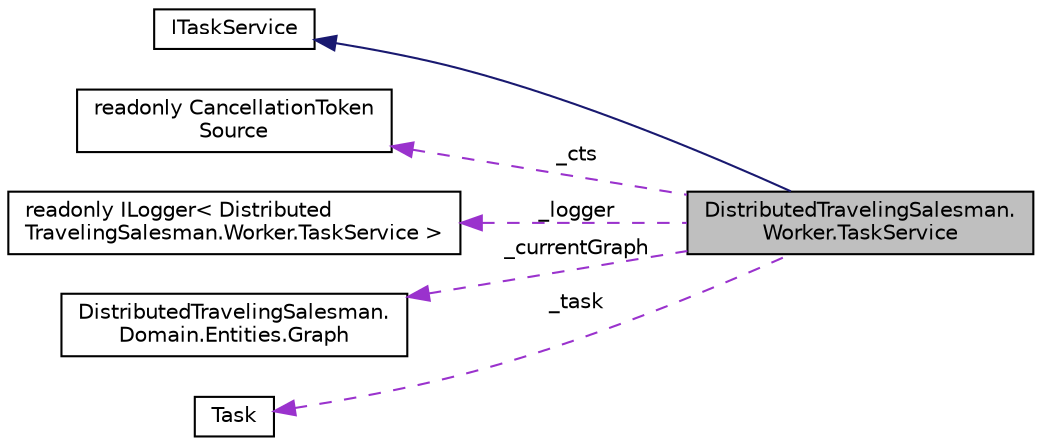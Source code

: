 digraph "DistributedTravelingSalesman.Worker.TaskService"
{
 // INTERACTIVE_SVG=YES
 // LATEX_PDF_SIZE
  edge [fontname="Helvetica",fontsize="10",labelfontname="Helvetica",labelfontsize="10"];
  node [fontname="Helvetica",fontsize="10",shape=record];
  rankdir="LR";
  Node1 [label="DistributedTravelingSalesman.\lWorker.TaskService",height=0.2,width=0.4,color="black", fillcolor="grey75", style="filled", fontcolor="black",tooltip=" "];
  Node2 -> Node1 [dir="back",color="midnightblue",fontsize="10",style="solid",fontname="Helvetica"];
  Node2 [label="ITaskService",height=0.2,width=0.4,color="black", fillcolor="white", style="filled",URL="$interface_distributed_traveling_salesman_1_1_worker_1_1_i_task_service.html",tooltip=" "];
  Node3 -> Node1 [dir="back",color="darkorchid3",fontsize="10",style="dashed",label=" _cts" ,fontname="Helvetica"];
  Node3 [label="readonly CancellationToken\lSource",height=0.2,width=0.4,color="black", fillcolor="white", style="filled",tooltip=" "];
  Node4 -> Node1 [dir="back",color="darkorchid3",fontsize="10",style="dashed",label=" _logger" ,fontname="Helvetica"];
  Node4 [label="readonly ILogger\< Distributed\lTravelingSalesman.Worker.TaskService \>",height=0.2,width=0.4,color="black", fillcolor="white", style="filled",tooltip=" "];
  Node5 -> Node1 [dir="back",color="darkorchid3",fontsize="10",style="dashed",label=" _currentGraph" ,fontname="Helvetica"];
  Node5 [label="DistributedTravelingSalesman.\lDomain.Entities.Graph",height=0.2,width=0.4,color="black", fillcolor="white", style="filled",URL="$class_distributed_traveling_salesman_1_1_domain_1_1_entities_1_1_graph.html",tooltip=" "];
  Node6 -> Node1 [dir="back",color="darkorchid3",fontsize="10",style="dashed",label=" _task" ,fontname="Helvetica"];
  Node6 [label="Task",height=0.2,width=0.4,color="black", fillcolor="white", style="filled",tooltip=" "];
}
